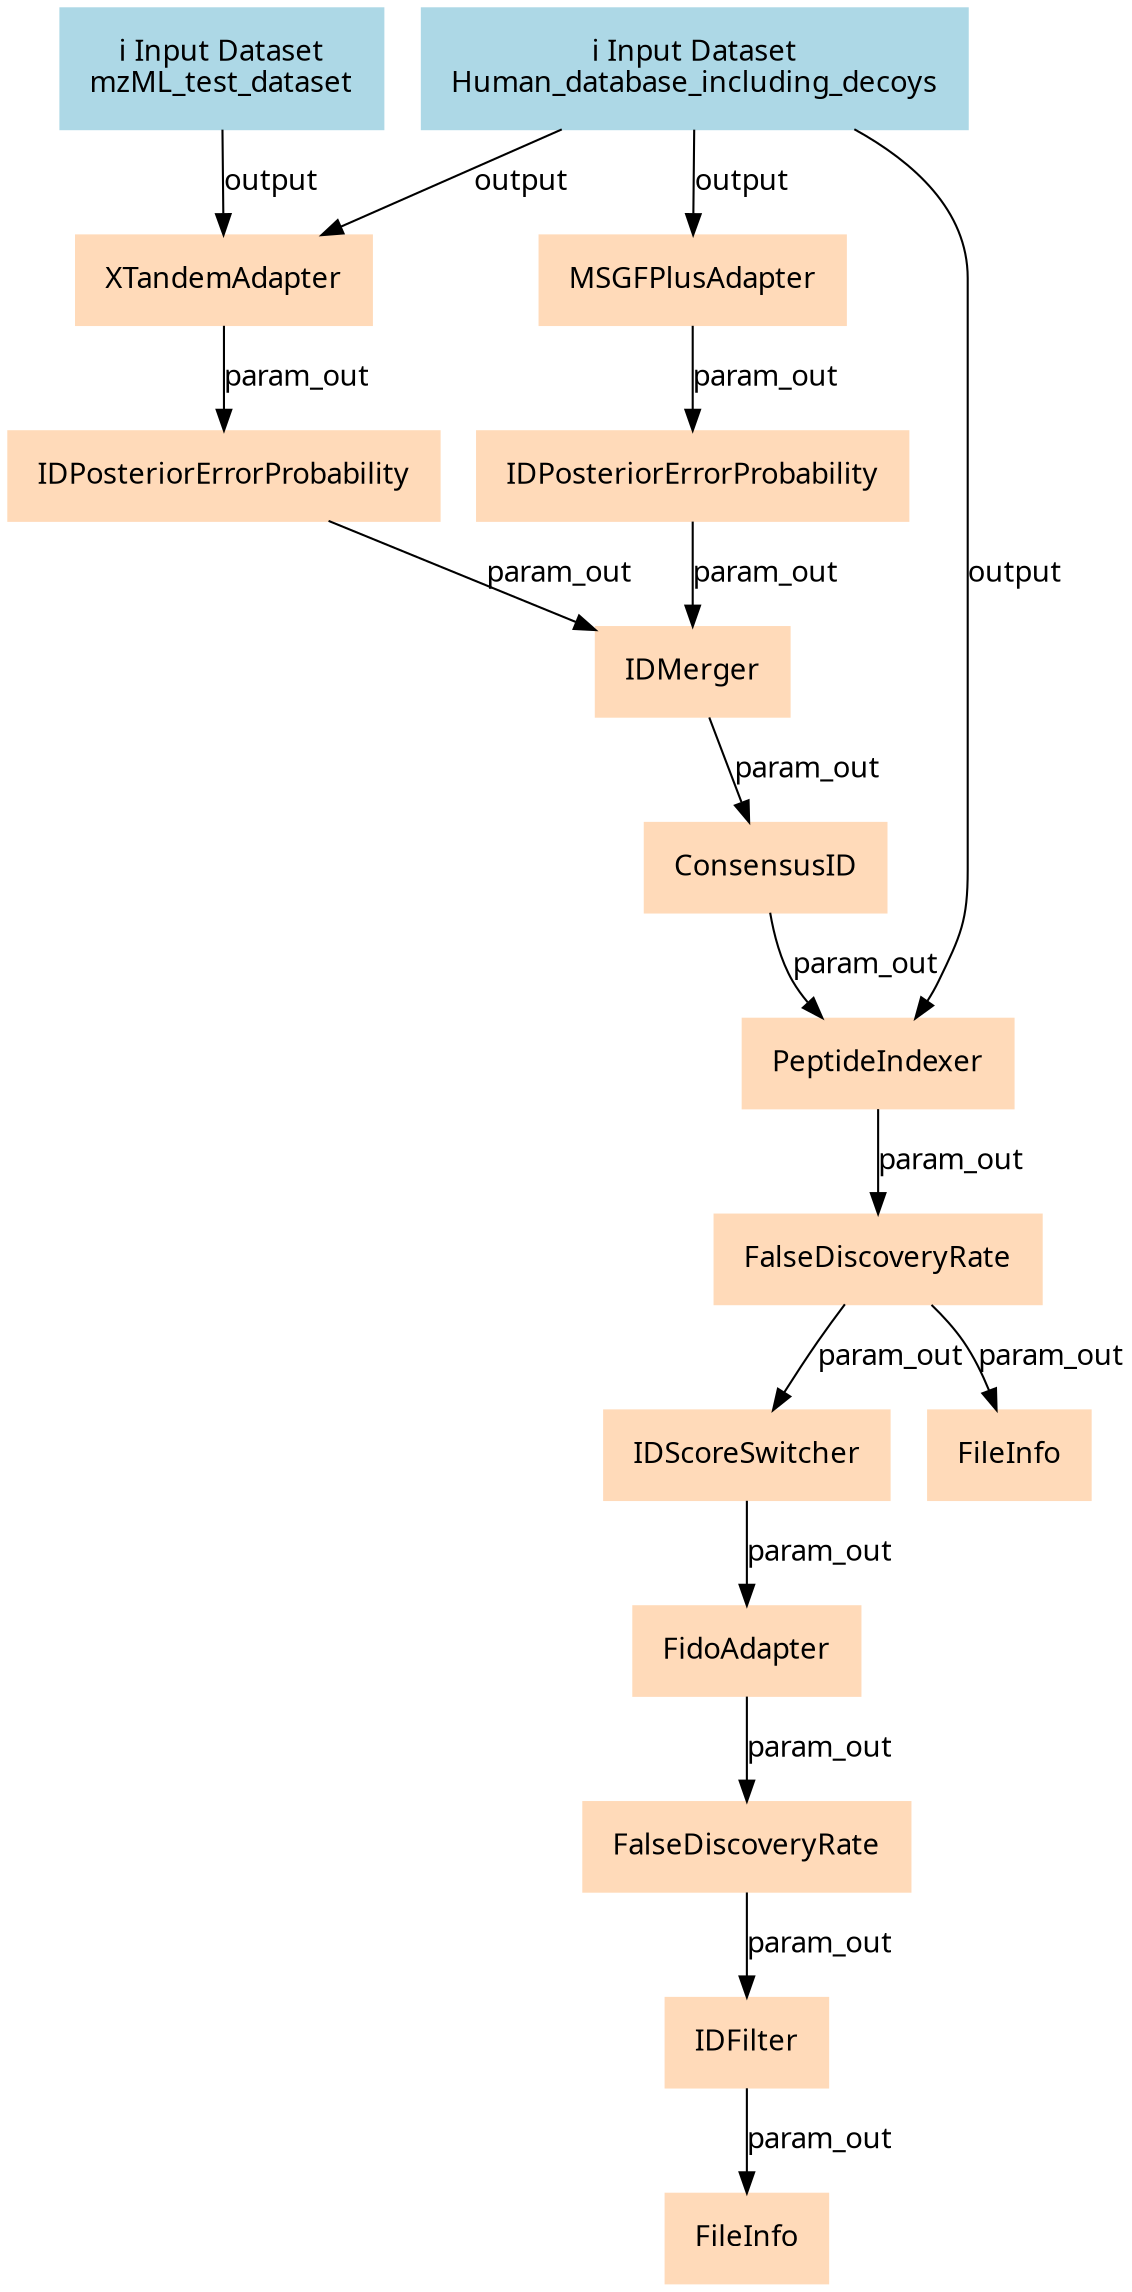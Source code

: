digraph main {
  node [fontname="Atkinson Hyperlegible", shape=box, color=white,style=filled,color=peachpuff,margin="0.2,0.2"];
  edge [fontname="Atkinson Hyperlegible"];
  0[color=lightblue,label="ℹ️ Input Dataset\nmzML_test_dataset"]
  1[color=lightblue,label="ℹ️ Input Dataset\nHuman_database_including_decoys"]
  2[label="XTandemAdapter"]
  1 -> 2 [label="output"]
  0 -> 2 [label="output"]
  3[label="MSGFPlusAdapter"]
  1 -> 3 [label="output"]
  4[label="IDPosteriorErrorProbability"]
  2 -> 4 [label="param_out"]
  5[label="IDPosteriorErrorProbability"]
  3 -> 5 [label="param_out"]
  6[label="IDMerger"]
  5 -> 6 [label="param_out"]
  4 -> 6 [label="param_out"]
  7[label="ConsensusID"]
  6 -> 7 [label="param_out"]
  8[label="PeptideIndexer"]
  1 -> 8 [label="output"]
  7 -> 8 [label="param_out"]
  9[label="FalseDiscoveryRate"]
  8 -> 9 [label="param_out"]
  10[label="IDScoreSwitcher"]
  9 -> 10 [label="param_out"]
  11[label="FileInfo"]
  9 -> 11 [label="param_out"]
  12[label="FidoAdapter"]
  10 -> 12 [label="param_out"]
  13[label="FalseDiscoveryRate"]
  12 -> 13 [label="param_out"]
  14[label="IDFilter"]
  13 -> 14 [label="param_out"]
  15[label="FileInfo"]
  14 -> 15 [label="param_out"]
}